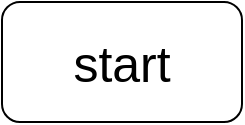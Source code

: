 <mxfile version="20.2.8" type="github">
  <diagram id="BVnKUbLzUJHT2AO7Y4Lj" name="第 1 页">
    <mxGraphModel dx="1426" dy="711" grid="1" gridSize="10" guides="1" tooltips="1" connect="1" arrows="1" fold="1" page="1" pageScale="1" pageWidth="827" pageHeight="1169" math="0" shadow="0">
      <root>
        <mxCell id="0" />
        <mxCell id="1" parent="0" />
        <mxCell id="chHwzuXycJwSlvuzuiYq-2" value="start" style="rounded=1;whiteSpace=wrap;html=1;fontSize=25;" vertex="1" parent="1">
          <mxGeometry x="230" y="130" width="120" height="60" as="geometry" />
        </mxCell>
      </root>
    </mxGraphModel>
  </diagram>
</mxfile>
